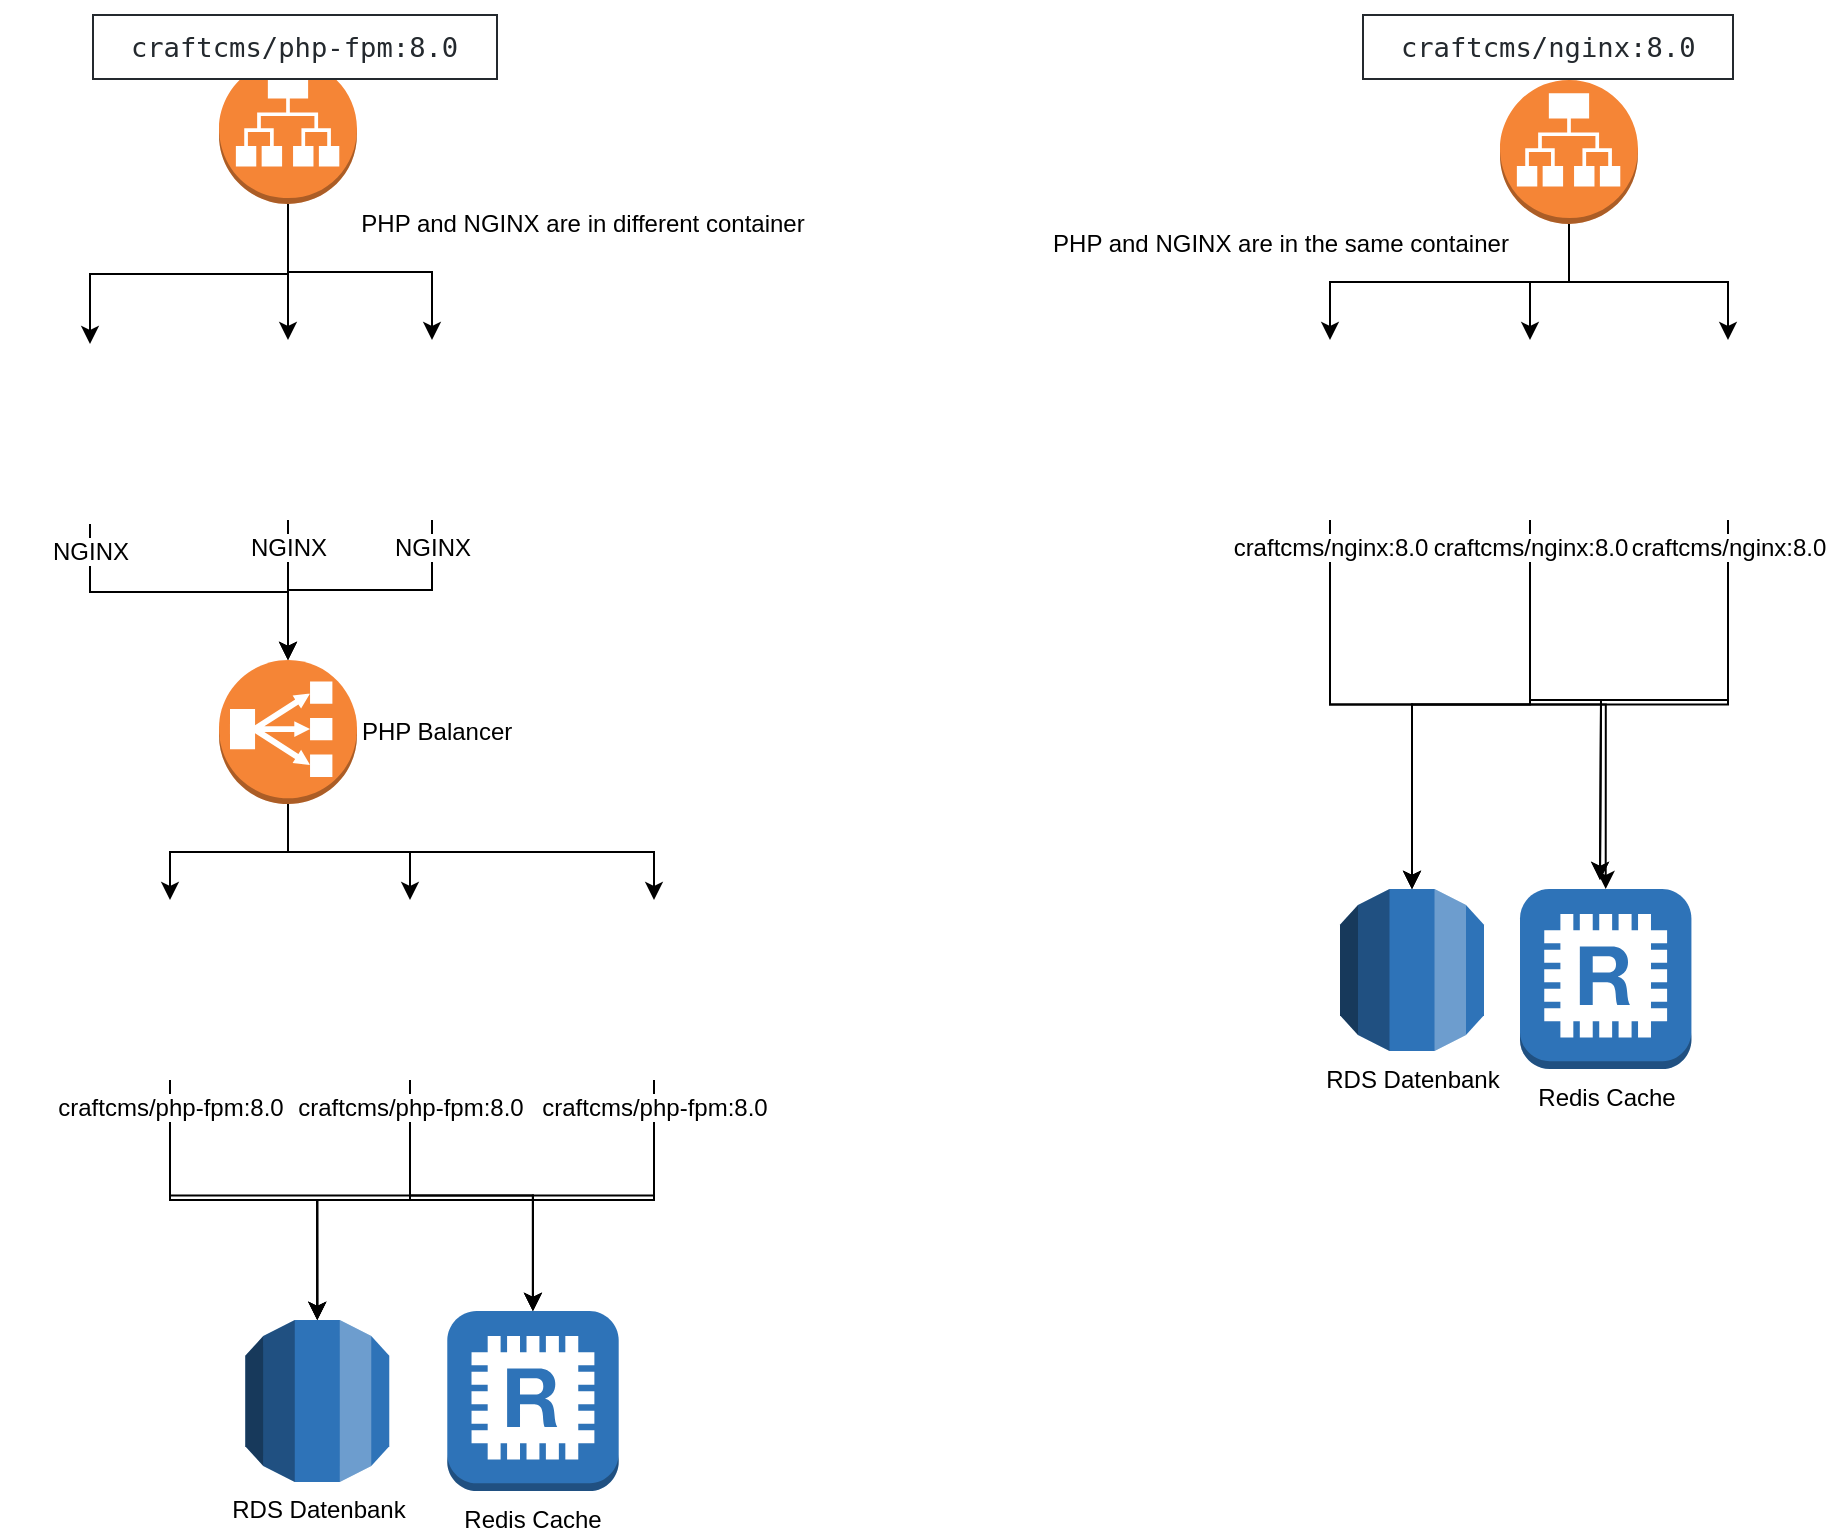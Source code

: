 <mxfile version="14.7.6" type="github">
  <diagram id="yA-Y0Q_u5IJMEjfKfHKO" name="Page-1">
    <mxGraphModel dx="1673" dy="824" grid="1" gridSize="10" guides="1" tooltips="1" connect="1" arrows="1" fold="1" page="1" pageScale="1" pageWidth="1100" pageHeight="850" math="0" shadow="0">
      <root>
        <mxCell id="0" />
        <mxCell id="1" parent="0" />
        <mxCell id="S0g9-Dens50htp6KJ_Ot-13" style="edgeStyle=orthogonalEdgeStyle;rounded=0;orthogonalLoop=1;jettySize=auto;html=1;exitX=0.5;exitY=1;exitDx=0;exitDy=0;exitPerimeter=0;entryX=0.5;entryY=0;entryDx=0;entryDy=0;" parent="1" source="S0g9-Dens50htp6KJ_Ot-1" target="S0g9-Dens50htp6KJ_Ot-3" edge="1">
          <mxGeometry relative="1" as="geometry" />
        </mxCell>
        <mxCell id="S0g9-Dens50htp6KJ_Ot-17" style="edgeStyle=orthogonalEdgeStyle;rounded=0;orthogonalLoop=1;jettySize=auto;html=1;exitX=0.5;exitY=1;exitDx=0;exitDy=0;exitPerimeter=0;entryX=0.5;entryY=0;entryDx=0;entryDy=0;" parent="1" source="S0g9-Dens50htp6KJ_Ot-1" target="S0g9-Dens50htp6KJ_Ot-16" edge="1">
          <mxGeometry relative="1" as="geometry" />
        </mxCell>
        <mxCell id="S0g9-Dens50htp6KJ_Ot-18" style="edgeStyle=orthogonalEdgeStyle;rounded=0;orthogonalLoop=1;jettySize=auto;html=1;exitX=0.5;exitY=1;exitDx=0;exitDy=0;exitPerimeter=0;entryX=0.5;entryY=0;entryDx=0;entryDy=0;" parent="1" source="S0g9-Dens50htp6KJ_Ot-1" target="S0g9-Dens50htp6KJ_Ot-15" edge="1">
          <mxGeometry relative="1" as="geometry" />
        </mxCell>
        <mxCell id="S0g9-Dens50htp6KJ_Ot-1" value="" style="outlineConnect=0;dashed=0;verticalLabelPosition=bottom;verticalAlign=top;align=center;html=1;shape=mxgraph.aws3.application_load_balancer;fillColor=#F58536;gradientColor=none;" parent="1" vertex="1">
          <mxGeometry x="129.5" y="40" width="69" height="72" as="geometry" />
        </mxCell>
        <mxCell id="S0g9-Dens50htp6KJ_Ot-6" style="edgeStyle=orthogonalEdgeStyle;rounded=0;orthogonalLoop=1;jettySize=auto;html=1;exitX=0.5;exitY=1;exitDx=0;exitDy=0;exitPerimeter=0;entryX=0.5;entryY=0;entryDx=0;entryDy=0;" parent="1" source="S0g9-Dens50htp6KJ_Ot-2" target="S0g9-Dens50htp6KJ_Ot-5" edge="1">
          <mxGeometry relative="1" as="geometry" />
        </mxCell>
        <mxCell id="S0g9-Dens50htp6KJ_Ot-10" style="edgeStyle=orthogonalEdgeStyle;rounded=0;orthogonalLoop=1;jettySize=auto;html=1;exitX=0.5;exitY=1;exitDx=0;exitDy=0;exitPerimeter=0;entryX=0.5;entryY=0;entryDx=0;entryDy=0;" parent="1" source="S0g9-Dens50htp6KJ_Ot-2" target="S0g9-Dens50htp6KJ_Ot-8" edge="1">
          <mxGeometry relative="1" as="geometry" />
        </mxCell>
        <mxCell id="S0g9-Dens50htp6KJ_Ot-11" style="edgeStyle=orthogonalEdgeStyle;rounded=0;orthogonalLoop=1;jettySize=auto;html=1;exitX=0.5;exitY=1;exitDx=0;exitDy=0;exitPerimeter=0;entryX=0.5;entryY=0;entryDx=0;entryDy=0;" parent="1" source="S0g9-Dens50htp6KJ_Ot-2" target="S0g9-Dens50htp6KJ_Ot-9" edge="1">
          <mxGeometry relative="1" as="geometry" />
        </mxCell>
        <mxCell id="S0g9-Dens50htp6KJ_Ot-2" value="" style="outlineConnect=0;dashed=0;verticalLabelPosition=bottom;verticalAlign=top;align=center;html=1;shape=mxgraph.aws3.application_load_balancer;fillColor=#F58536;gradientColor=none;" parent="1" vertex="1">
          <mxGeometry x="770" y="50" width="69" height="72" as="geometry" />
        </mxCell>
        <mxCell id="S0g9-Dens50htp6KJ_Ot-32" style="edgeStyle=orthogonalEdgeStyle;rounded=0;orthogonalLoop=1;jettySize=auto;html=1;exitX=0.5;exitY=1;exitDx=0;exitDy=0;entryX=0.5;entryY=0;entryDx=0;entryDy=0;entryPerimeter=0;" parent="1" source="S0g9-Dens50htp6KJ_Ot-3" target="S0g9-Dens50htp6KJ_Ot-12" edge="1">
          <mxGeometry relative="1" as="geometry" />
        </mxCell>
        <mxCell id="S0g9-Dens50htp6KJ_Ot-3" value="NGINX" style="shape=image;html=1;verticalAlign=top;verticalLabelPosition=bottom;labelBackgroundColor=#ffffff;imageAspect=0;aspect=fixed;image=https://cdn3.iconfinder.com/data/icons/social-media-2169/24/social_media_social_media_logo_docker-128.png" parent="1" vertex="1">
          <mxGeometry x="119" y="180" width="90" height="90" as="geometry" />
        </mxCell>
        <mxCell id="S0g9-Dens50htp6KJ_Ot-34" style="edgeStyle=orthogonalEdgeStyle;rounded=0;orthogonalLoop=1;jettySize=auto;html=1;exitX=0.5;exitY=1;exitDx=0;exitDy=0;entryX=0.5;entryY=0;entryDx=0;entryDy=0;entryPerimeter=0;" parent="1" source="S0g9-Dens50htp6KJ_Ot-4" target="S0g9-Dens50htp6KJ_Ot-7" edge="1">
          <mxGeometry relative="1" as="geometry" />
        </mxCell>
        <mxCell id="S0g9-Dens50htp6KJ_Ot-51" style="edgeStyle=orthogonalEdgeStyle;rounded=0;orthogonalLoop=1;jettySize=auto;html=1;exitX=0.5;exitY=1;exitDx=0;exitDy=0;entryX=0.5;entryY=0;entryDx=0;entryDy=0;entryPerimeter=0;" parent="1" source="S0g9-Dens50htp6KJ_Ot-4" target="S0g9-Dens50htp6KJ_Ot-43" edge="1">
          <mxGeometry relative="1" as="geometry" />
        </mxCell>
        <mxCell id="S0g9-Dens50htp6KJ_Ot-4" value="craftcms/php-fpm:8.0" style="shape=image;html=1;verticalAlign=top;verticalLabelPosition=bottom;labelBackgroundColor=#ffffff;imageAspect=0;aspect=fixed;image=https://cdn3.iconfinder.com/data/icons/social-media-2169/24/social_media_social_media_logo_docker-128.png" parent="1" vertex="1">
          <mxGeometry x="60" y="460" width="90" height="90" as="geometry" />
        </mxCell>
        <mxCell id="S0g9-Dens50htp6KJ_Ot-42" style="edgeStyle=orthogonalEdgeStyle;rounded=0;orthogonalLoop=1;jettySize=auto;html=1;exitX=0.5;exitY=1;exitDx=0;exitDy=0;entryX=0.5;entryY=0;entryDx=0;entryDy=0;entryPerimeter=0;" parent="1" source="S0g9-Dens50htp6KJ_Ot-5" target="S0g9-Dens50htp6KJ_Ot-39" edge="1">
          <mxGeometry relative="1" as="geometry" />
        </mxCell>
        <mxCell id="S0g9-Dens50htp6KJ_Ot-50" style="edgeStyle=orthogonalEdgeStyle;rounded=0;orthogonalLoop=1;jettySize=auto;html=1;exitX=0.5;exitY=1;exitDx=0;exitDy=0;" parent="1" source="S0g9-Dens50htp6KJ_Ot-5" edge="1">
          <mxGeometry relative="1" as="geometry">
            <mxPoint x="820" y="450" as="targetPoint" />
          </mxGeometry>
        </mxCell>
        <mxCell id="S0g9-Dens50htp6KJ_Ot-5" value="craftcms/nginx:8.0" style="shape=image;html=1;verticalAlign=top;verticalLabelPosition=bottom;labelBackgroundColor=#ffffff;imageAspect=0;aspect=fixed;image=https://cdn3.iconfinder.com/data/icons/social-media-2169/24/social_media_social_media_logo_docker-128.png" parent="1" vertex="1">
          <mxGeometry x="839" y="180" width="90" height="90" as="geometry" />
        </mxCell>
        <mxCell id="S0g9-Dens50htp6KJ_Ot-7" value="RDS Datenbank" style="outlineConnect=0;dashed=0;verticalLabelPosition=bottom;verticalAlign=top;align=center;html=1;shape=mxgraph.aws3.rds;fillColor=#2E73B8;gradientColor=none;" parent="1" vertex="1">
          <mxGeometry x="142.64" y="670" width="72" height="81" as="geometry" />
        </mxCell>
        <mxCell id="S0g9-Dens50htp6KJ_Ot-41" style="edgeStyle=orthogonalEdgeStyle;rounded=0;orthogonalLoop=1;jettySize=auto;html=1;exitX=0.5;exitY=1;exitDx=0;exitDy=0;" parent="1" source="S0g9-Dens50htp6KJ_Ot-8" target="S0g9-Dens50htp6KJ_Ot-39" edge="1">
          <mxGeometry relative="1" as="geometry" />
        </mxCell>
        <mxCell id="S0g9-Dens50htp6KJ_Ot-49" style="edgeStyle=orthogonalEdgeStyle;rounded=0;orthogonalLoop=1;jettySize=auto;html=1;exitX=0.5;exitY=1;exitDx=0;exitDy=0;" parent="1" source="S0g9-Dens50htp6KJ_Ot-8" edge="1">
          <mxGeometry relative="1" as="geometry">
            <mxPoint x="820" y="450" as="targetPoint" />
          </mxGeometry>
        </mxCell>
        <mxCell id="S0g9-Dens50htp6KJ_Ot-8" value="craftcms/nginx:8.0" style="shape=image;html=1;verticalAlign=top;verticalLabelPosition=bottom;labelBackgroundColor=#ffffff;imageAspect=0;aspect=fixed;image=https://cdn3.iconfinder.com/data/icons/social-media-2169/24/social_media_social_media_logo_docker-128.png" parent="1" vertex="1">
          <mxGeometry x="740" y="180" width="90" height="90" as="geometry" />
        </mxCell>
        <mxCell id="S0g9-Dens50htp6KJ_Ot-40" style="edgeStyle=orthogonalEdgeStyle;rounded=0;orthogonalLoop=1;jettySize=auto;html=1;exitX=0.5;exitY=1;exitDx=0;exitDy=0;entryX=0.5;entryY=0;entryDx=0;entryDy=0;entryPerimeter=0;" parent="1" source="S0g9-Dens50htp6KJ_Ot-9" target="S0g9-Dens50htp6KJ_Ot-39" edge="1">
          <mxGeometry relative="1" as="geometry" />
        </mxCell>
        <mxCell id="S0g9-Dens50htp6KJ_Ot-48" style="edgeStyle=orthogonalEdgeStyle;rounded=0;orthogonalLoop=1;jettySize=auto;html=1;exitX=0.5;exitY=1;exitDx=0;exitDy=0;entryX=0.5;entryY=0;entryDx=0;entryDy=0;entryPerimeter=0;" parent="1" source="S0g9-Dens50htp6KJ_Ot-9" target="S0g9-Dens50htp6KJ_Ot-44" edge="1">
          <mxGeometry relative="1" as="geometry" />
        </mxCell>
        <mxCell id="S0g9-Dens50htp6KJ_Ot-9" value="craftcms/nginx:8.0" style="shape=image;html=1;verticalAlign=top;verticalLabelPosition=bottom;labelBackgroundColor=#ffffff;imageAspect=0;aspect=fixed;image=https://cdn3.iconfinder.com/data/icons/social-media-2169/24/social_media_social_media_logo_docker-128.png" parent="1" vertex="1">
          <mxGeometry x="640" y="180" width="90" height="90" as="geometry" />
        </mxCell>
        <mxCell id="S0g9-Dens50htp6KJ_Ot-26" style="edgeStyle=orthogonalEdgeStyle;rounded=0;orthogonalLoop=1;jettySize=auto;html=1;exitX=0.5;exitY=1;exitDx=0;exitDy=0;exitPerimeter=0;entryX=0.5;entryY=0;entryDx=0;entryDy=0;" parent="1" source="S0g9-Dens50htp6KJ_Ot-12" target="S0g9-Dens50htp6KJ_Ot-4" edge="1">
          <mxGeometry relative="1" as="geometry" />
        </mxCell>
        <mxCell id="S0g9-Dens50htp6KJ_Ot-29" style="edgeStyle=orthogonalEdgeStyle;rounded=0;orthogonalLoop=1;jettySize=auto;html=1;exitX=0.5;exitY=1;exitDx=0;exitDy=0;exitPerimeter=0;entryX=0.5;entryY=0;entryDx=0;entryDy=0;" parent="1" source="S0g9-Dens50htp6KJ_Ot-12" target="S0g9-Dens50htp6KJ_Ot-27" edge="1">
          <mxGeometry relative="1" as="geometry" />
        </mxCell>
        <mxCell id="S0g9-Dens50htp6KJ_Ot-30" style="edgeStyle=orthogonalEdgeStyle;rounded=0;orthogonalLoop=1;jettySize=auto;html=1;exitX=0.5;exitY=1;exitDx=0;exitDy=0;exitPerimeter=0;entryX=0.5;entryY=0;entryDx=0;entryDy=0;" parent="1" source="S0g9-Dens50htp6KJ_Ot-12" target="S0g9-Dens50htp6KJ_Ot-28" edge="1">
          <mxGeometry relative="1" as="geometry" />
        </mxCell>
        <mxCell id="S0g9-Dens50htp6KJ_Ot-12" value="PHP Balancer" style="outlineConnect=0;dashed=0;verticalLabelPosition=middle;verticalAlign=middle;align=left;html=1;shape=mxgraph.aws3.classic_load_balancer;fillColor=#F58536;gradientColor=none;labelPosition=right;" parent="1" vertex="1">
          <mxGeometry x="129.5" y="340" width="69" height="72" as="geometry" />
        </mxCell>
        <mxCell id="S0g9-Dens50htp6KJ_Ot-31" style="edgeStyle=orthogonalEdgeStyle;rounded=0;orthogonalLoop=1;jettySize=auto;html=1;exitX=0.5;exitY=1;exitDx=0;exitDy=0;entryX=0.5;entryY=0;entryDx=0;entryDy=0;entryPerimeter=0;" parent="1" source="S0g9-Dens50htp6KJ_Ot-15" target="S0g9-Dens50htp6KJ_Ot-12" edge="1">
          <mxGeometry relative="1" as="geometry" />
        </mxCell>
        <mxCell id="S0g9-Dens50htp6KJ_Ot-15" value="NGINX" style="shape=image;html=1;verticalAlign=top;verticalLabelPosition=bottom;labelBackgroundColor=#ffffff;imageAspect=0;aspect=fixed;image=https://cdn3.iconfinder.com/data/icons/social-media-2169/24/social_media_social_media_logo_docker-128.png" parent="1" vertex="1">
          <mxGeometry x="20" y="182" width="90" height="90" as="geometry" />
        </mxCell>
        <mxCell id="S0g9-Dens50htp6KJ_Ot-33" style="edgeStyle=orthogonalEdgeStyle;rounded=0;orthogonalLoop=1;jettySize=auto;html=1;exitX=0.5;exitY=1;exitDx=0;exitDy=0;entryX=0.5;entryY=0;entryDx=0;entryDy=0;entryPerimeter=0;" parent="1" source="S0g9-Dens50htp6KJ_Ot-16" target="S0g9-Dens50htp6KJ_Ot-12" edge="1">
          <mxGeometry relative="1" as="geometry" />
        </mxCell>
        <mxCell id="S0g9-Dens50htp6KJ_Ot-16" value="NGINX" style="shape=image;html=1;verticalAlign=top;verticalLabelPosition=bottom;labelBackgroundColor=#ffffff;imageAspect=0;aspect=fixed;image=https://cdn3.iconfinder.com/data/icons/social-media-2169/24/social_media_social_media_logo_docker-128.png" parent="1" vertex="1">
          <mxGeometry x="191" y="180" width="90" height="90" as="geometry" />
        </mxCell>
        <mxCell id="S0g9-Dens50htp6KJ_Ot-35" style="edgeStyle=orthogonalEdgeStyle;rounded=0;orthogonalLoop=1;jettySize=auto;html=1;exitX=0.5;exitY=1;exitDx=0;exitDy=0;entryX=0.5;entryY=0;entryDx=0;entryDy=0;entryPerimeter=0;" parent="1" source="S0g9-Dens50htp6KJ_Ot-27" target="S0g9-Dens50htp6KJ_Ot-7" edge="1">
          <mxGeometry relative="1" as="geometry" />
        </mxCell>
        <mxCell id="S0g9-Dens50htp6KJ_Ot-52" style="edgeStyle=orthogonalEdgeStyle;rounded=0;orthogonalLoop=1;jettySize=auto;html=1;exitX=0.5;exitY=1;exitDx=0;exitDy=0;" parent="1" source="S0g9-Dens50htp6KJ_Ot-27" target="S0g9-Dens50htp6KJ_Ot-43" edge="1">
          <mxGeometry relative="1" as="geometry" />
        </mxCell>
        <mxCell id="S0g9-Dens50htp6KJ_Ot-27" value="craftcms/php-fpm:8.0" style="shape=image;html=1;verticalAlign=top;verticalLabelPosition=bottom;labelBackgroundColor=#ffffff;imageAspect=0;aspect=fixed;image=https://cdn3.iconfinder.com/data/icons/social-media-2169/24/social_media_social_media_logo_docker-128.png" parent="1" vertex="1">
          <mxGeometry x="180" y="460" width="90" height="90" as="geometry" />
        </mxCell>
        <mxCell id="S0g9-Dens50htp6KJ_Ot-36" style="edgeStyle=orthogonalEdgeStyle;rounded=0;orthogonalLoop=1;jettySize=auto;html=1;exitX=0.5;exitY=1;exitDx=0;exitDy=0;entryX=0.5;entryY=0;entryDx=0;entryDy=0;entryPerimeter=0;" parent="1" source="S0g9-Dens50htp6KJ_Ot-28" target="S0g9-Dens50htp6KJ_Ot-7" edge="1">
          <mxGeometry relative="1" as="geometry" />
        </mxCell>
        <mxCell id="S0g9-Dens50htp6KJ_Ot-53" style="edgeStyle=orthogonalEdgeStyle;rounded=0;orthogonalLoop=1;jettySize=auto;html=1;exitX=0.5;exitY=1;exitDx=0;exitDy=0;" parent="1" source="S0g9-Dens50htp6KJ_Ot-28" target="S0g9-Dens50htp6KJ_Ot-43" edge="1">
          <mxGeometry relative="1" as="geometry" />
        </mxCell>
        <mxCell id="S0g9-Dens50htp6KJ_Ot-28" value="craftcms/php-fpm:8.0" style="shape=image;html=1;verticalAlign=top;verticalLabelPosition=bottom;labelBackgroundColor=#ffffff;imageAspect=0;aspect=fixed;image=https://cdn3.iconfinder.com/data/icons/social-media-2169/24/social_media_social_media_logo_docker-128.png" parent="1" vertex="1">
          <mxGeometry x="302" y="460" width="90" height="90" as="geometry" />
        </mxCell>
        <mxCell id="S0g9-Dens50htp6KJ_Ot-37" value="PHP and NGINX are in different container" style="text;html=1;align=center;verticalAlign=middle;resizable=0;points=[];autosize=1;strokeColor=none;" parent="1" vertex="1">
          <mxGeometry x="191" y="112" width="240" height="20" as="geometry" />
        </mxCell>
        <mxCell id="S0g9-Dens50htp6KJ_Ot-38" value="PHP and NGINX are in the same container" style="text;html=1;align=center;verticalAlign=middle;resizable=0;points=[];autosize=1;strokeColor=none;" parent="1" vertex="1">
          <mxGeometry x="540" y="122" width="240" height="20" as="geometry" />
        </mxCell>
        <mxCell id="S0g9-Dens50htp6KJ_Ot-39" value="RDS Datenbank" style="outlineConnect=0;dashed=0;verticalLabelPosition=bottom;verticalAlign=top;align=center;html=1;shape=mxgraph.aws3.rds;fillColor=#2E73B8;gradientColor=none;" parent="1" vertex="1">
          <mxGeometry x="690" y="454.5" width="72" height="81" as="geometry" />
        </mxCell>
        <mxCell id="S0g9-Dens50htp6KJ_Ot-43" value="Redis Cache" style="outlineConnect=0;dashed=0;verticalLabelPosition=bottom;verticalAlign=top;align=center;html=1;shape=mxgraph.aws3.redis;fillColor=#2E73B8;gradientColor=none;" parent="1" vertex="1">
          <mxGeometry x="243.64" y="665.5" width="85.71" height="90" as="geometry" />
        </mxCell>
        <mxCell id="S0g9-Dens50htp6KJ_Ot-44" value="Redis Cache" style="outlineConnect=0;dashed=0;verticalLabelPosition=bottom;verticalAlign=top;align=center;html=1;shape=mxgraph.aws3.redis;fillColor=#2E73B8;gradientColor=none;" parent="1" vertex="1">
          <mxGeometry x="780" y="454.5" width="85.71" height="90" as="geometry" />
        </mxCell>
        <mxCell id="S0g9-Dens50htp6KJ_Ot-56" value="&lt;table style=&quot;box-sizing: border-box; border-spacing: 0px; border-collapse: collapse; margin-top: 0px; margin-bottom: 16px; display: block; max-width: 100%; overflow: auto; color: rgb(36, 41, 46); font-size: 16px; font-style: normal; font-weight: 400; letter-spacing: normal; text-transform: none; word-spacing: 0px; background-color: rgb(255, 255, 255);&quot;&gt;&lt;tbody style=&quot;box-sizing: border-box&quot;&gt;&lt;tr style=&quot;box-sizing: border-box ; border-top: 1px solid&quot;&gt;&lt;td style=&quot;box-sizing: border-box ; padding: 6px 13px ; border: 1px solid&quot;&gt;&lt;code style=&quot;box-sizing: border-box ; font-family: , , &amp;quot;sf mono&amp;quot; , &amp;quot;consolas&amp;quot; , &amp;quot;liberation mono&amp;quot; , &amp;quot;menlo&amp;quot; , monospace ; font-size: 13.6px ; padding: 0.2em 0.4em ; margin: 0px ; border-radius: 6px&quot;&gt;craftcms/php-fpm:8.0&lt;/code&gt;&lt;/td&gt;&lt;/tr&gt;&lt;/tbody&gt;&lt;/table&gt;&lt;br class=&quot;Apple-interchange-newline&quot;&gt;" style="text;whiteSpace=wrap;html=1;" parent="1" vertex="1">
          <mxGeometry x="63.64" y="10" width="230" height="70" as="geometry" />
        </mxCell>
        <mxCell id="S0g9-Dens50htp6KJ_Ot-57" value="&lt;table style=&quot;box-sizing: border-box ; border-spacing: 0px ; border-collapse: collapse ; margin-top: 0px ; margin-bottom: 16px ; display: block ; max-width: 100% ; overflow: auto ; color: rgb(36 , 41 , 46) ; font-size: 16px ; font-style: normal ; font-weight: 400 ; letter-spacing: normal ; text-transform: none ; word-spacing: 0px ; background-color: rgb(255 , 255 , 255)&quot;&gt;&lt;tbody style=&quot;box-sizing: border-box&quot;&gt;&lt;tr style=&quot;box-sizing: border-box ; border-top: 1px solid&quot;&gt;&lt;td style=&quot;box-sizing: border-box ; padding: 6px 13px ; border: 1px solid&quot;&gt;&lt;code style=&quot;box-sizing: border-box ; font-family: , , &amp;#34;sf mono&amp;#34; , &amp;#34;consolas&amp;#34; , &amp;#34;liberation mono&amp;#34; , &amp;#34;menlo&amp;#34; , monospace ; font-size: 13.6px ; padding: 0.2em 0.4em ; margin: 0px ; border-radius: 6px&quot;&gt;craftcms/nginx:8.0&lt;/code&gt;&lt;/td&gt;&lt;/tr&gt;&lt;/tbody&gt;&lt;/table&gt;" style="text;whiteSpace=wrap;html=1;" parent="1" vertex="1">
          <mxGeometry x="699" y="10" width="230" height="70" as="geometry" />
        </mxCell>
      </root>
    </mxGraphModel>
  </diagram>
</mxfile>
